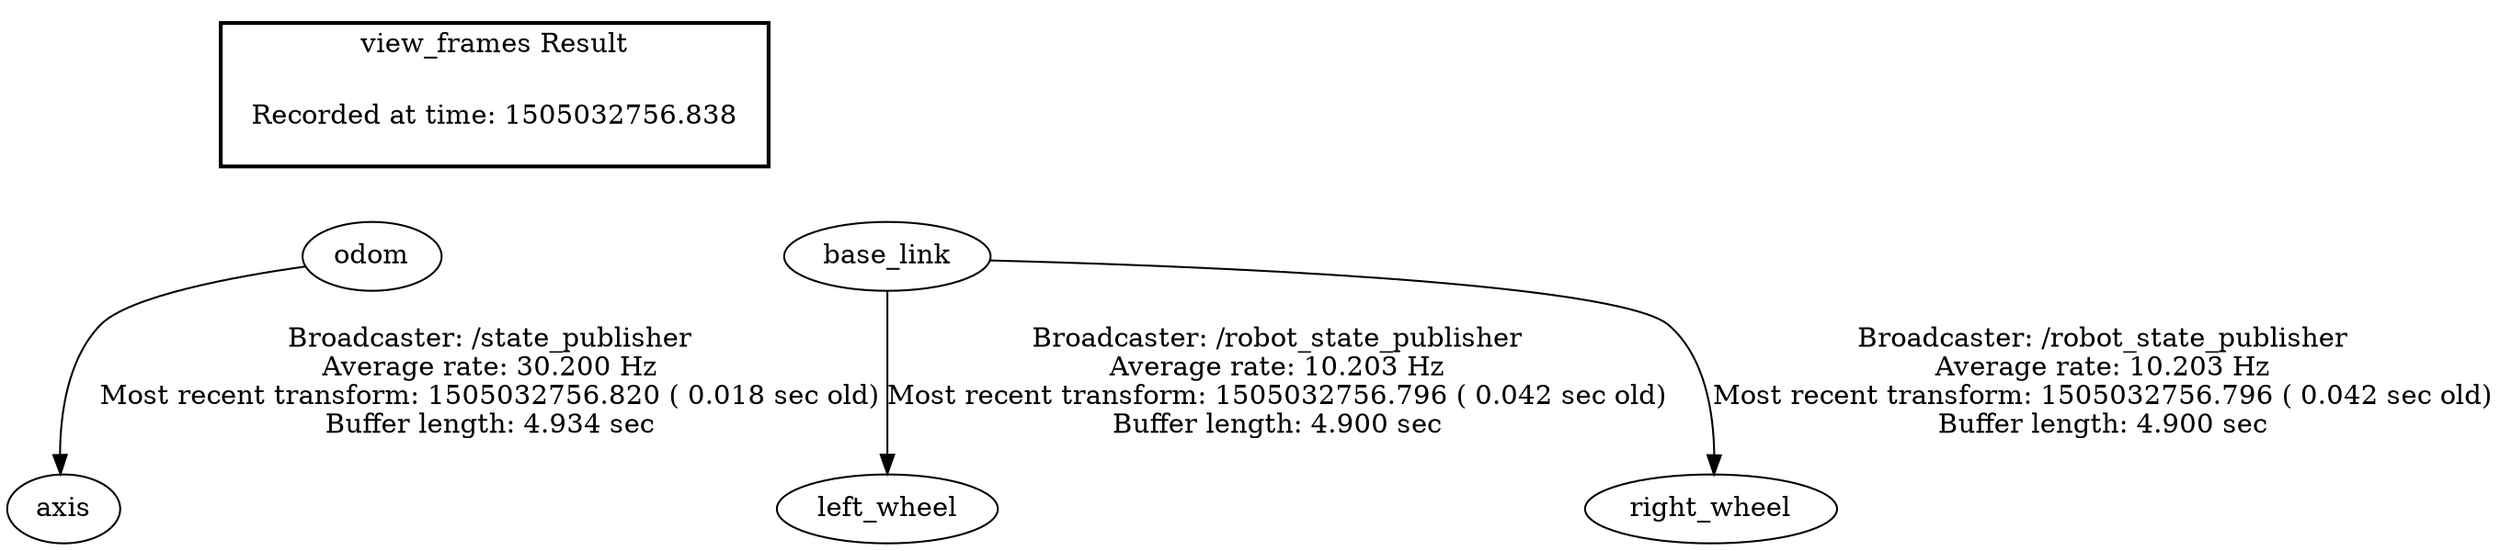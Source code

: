 digraph G {
"odom" -> "axis"[label="Broadcaster: /state_publisher\nAverage rate: 30.200 Hz\nMost recent transform: 1505032756.820 ( 0.018 sec old)\nBuffer length: 4.934 sec\n"];
"base_link" -> "left_wheel"[label="Broadcaster: /robot_state_publisher\nAverage rate: 10.203 Hz\nMost recent transform: 1505032756.796 ( 0.042 sec old)\nBuffer length: 4.900 sec\n"];
"base_link" -> "right_wheel"[label="Broadcaster: /robot_state_publisher\nAverage rate: 10.203 Hz\nMost recent transform: 1505032756.796 ( 0.042 sec old)\nBuffer length: 4.900 sec\n"];
edge [style=invis];
 subgraph cluster_legend { style=bold; color=black; label ="view_frames Result";
"Recorded at time: 1505032756.838"[ shape=plaintext ] ;
 }->"odom";
edge [style=invis];
 subgraph cluster_legend { style=bold; color=black; label ="view_frames Result";
"Recorded at time: 1505032756.838"[ shape=plaintext ] ;
 }->"base_link";
}